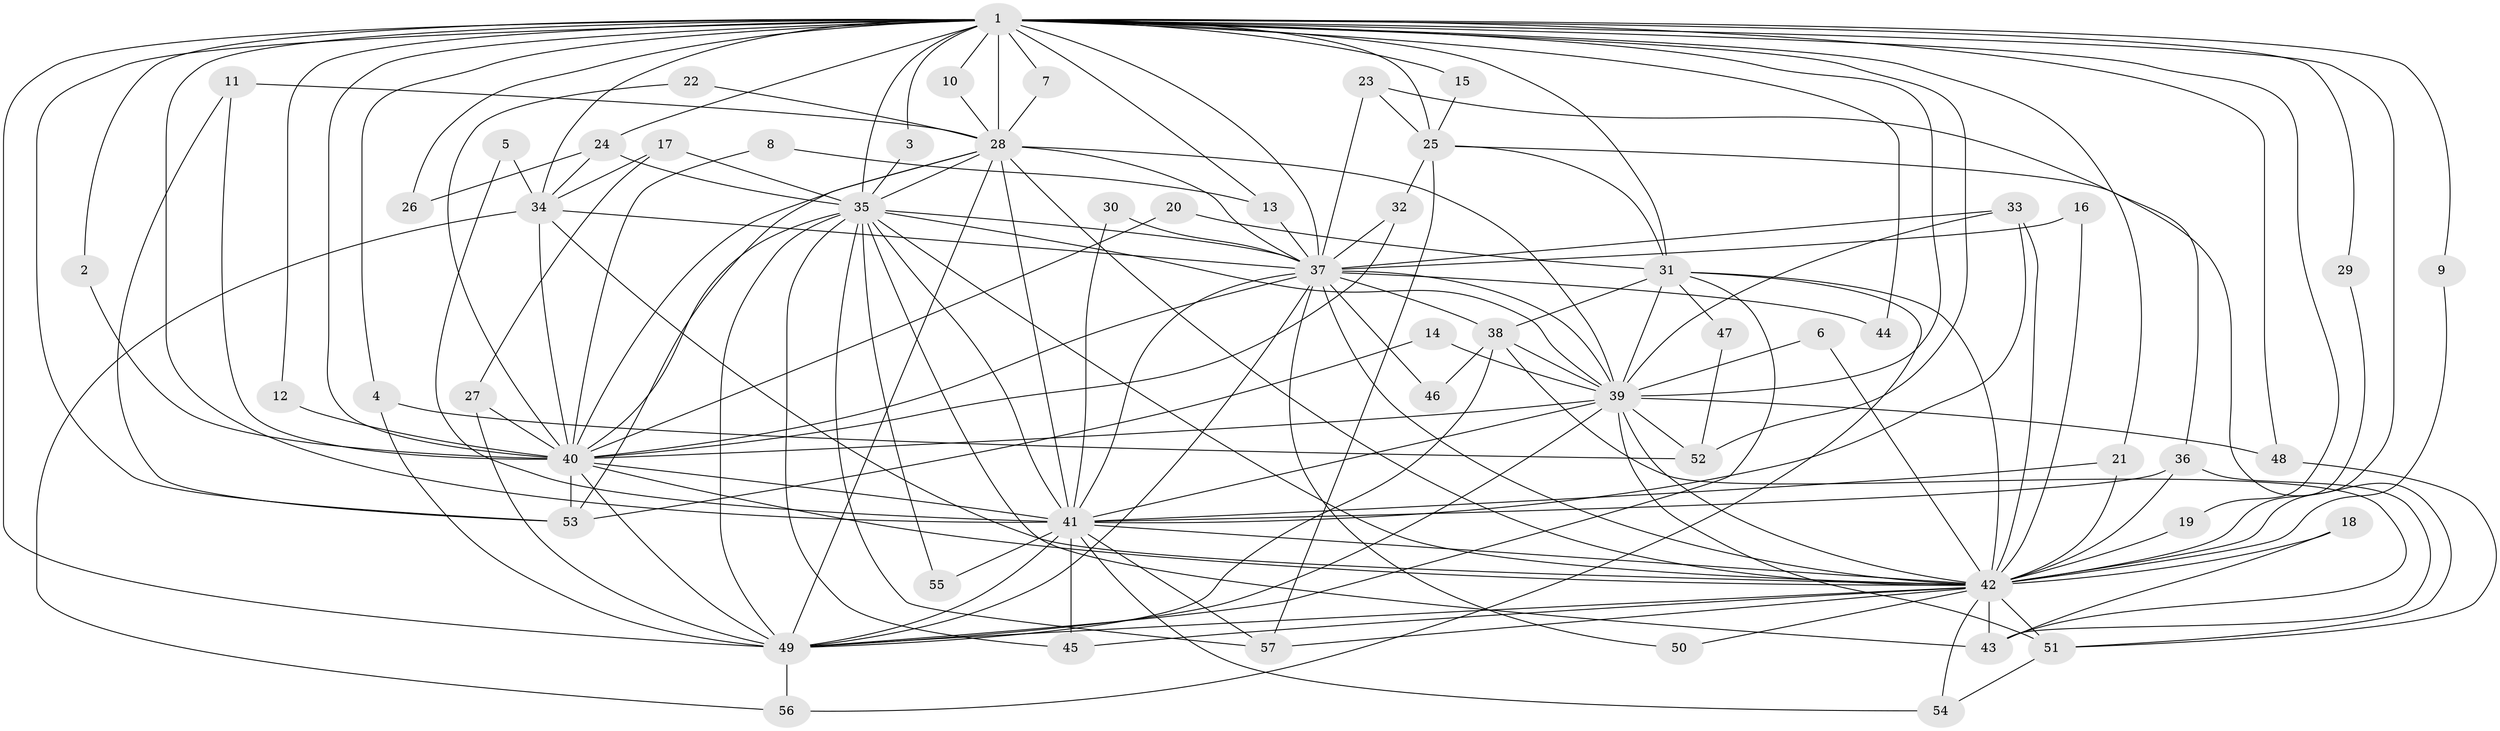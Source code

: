 // original degree distribution, {31: 0.017699115044247787, 12: 0.008849557522123894, 15: 0.008849557522123894, 17: 0.008849557522123894, 21: 0.008849557522123894, 26: 0.008849557522123894, 19: 0.008849557522123894, 18: 0.008849557522123894, 20: 0.008849557522123894, 2: 0.5486725663716814, 4: 0.10619469026548672, 3: 0.1592920353982301, 8: 0.017699115044247787, 5: 0.05309734513274336, 6: 0.008849557522123894, 7: 0.017699115044247787}
// Generated by graph-tools (version 1.1) at 2025/25/03/09/25 03:25:44]
// undirected, 57 vertices, 157 edges
graph export_dot {
graph [start="1"]
  node [color=gray90,style=filled];
  1;
  2;
  3;
  4;
  5;
  6;
  7;
  8;
  9;
  10;
  11;
  12;
  13;
  14;
  15;
  16;
  17;
  18;
  19;
  20;
  21;
  22;
  23;
  24;
  25;
  26;
  27;
  28;
  29;
  30;
  31;
  32;
  33;
  34;
  35;
  36;
  37;
  38;
  39;
  40;
  41;
  42;
  43;
  44;
  45;
  46;
  47;
  48;
  49;
  50;
  51;
  52;
  53;
  54;
  55;
  56;
  57;
  1 -- 2 [weight=1.0];
  1 -- 3 [weight=1.0];
  1 -- 4 [weight=1.0];
  1 -- 7 [weight=1.0];
  1 -- 9 [weight=1.0];
  1 -- 10 [weight=1.0];
  1 -- 12 [weight=1.0];
  1 -- 13 [weight=1.0];
  1 -- 15 [weight=1.0];
  1 -- 19 [weight=1.0];
  1 -- 21 [weight=1.0];
  1 -- 24 [weight=1.0];
  1 -- 25 [weight=1.0];
  1 -- 26 [weight=1.0];
  1 -- 28 [weight=2.0];
  1 -- 29 [weight=1.0];
  1 -- 31 [weight=1.0];
  1 -- 34 [weight=1.0];
  1 -- 35 [weight=2.0];
  1 -- 37 [weight=2.0];
  1 -- 39 [weight=2.0];
  1 -- 40 [weight=4.0];
  1 -- 41 [weight=2.0];
  1 -- 42 [weight=3.0];
  1 -- 44 [weight=1.0];
  1 -- 48 [weight=1.0];
  1 -- 49 [weight=3.0];
  1 -- 52 [weight=1.0];
  1 -- 53 [weight=1.0];
  2 -- 40 [weight=1.0];
  3 -- 35 [weight=1.0];
  4 -- 49 [weight=1.0];
  4 -- 52 [weight=1.0];
  5 -- 34 [weight=1.0];
  5 -- 41 [weight=1.0];
  6 -- 39 [weight=1.0];
  6 -- 42 [weight=1.0];
  7 -- 28 [weight=1.0];
  8 -- 13 [weight=1.0];
  8 -- 40 [weight=1.0];
  9 -- 42 [weight=1.0];
  10 -- 28 [weight=1.0];
  11 -- 28 [weight=1.0];
  11 -- 40 [weight=1.0];
  11 -- 53 [weight=1.0];
  12 -- 40 [weight=2.0];
  13 -- 37 [weight=2.0];
  14 -- 39 [weight=1.0];
  14 -- 53 [weight=1.0];
  15 -- 25 [weight=1.0];
  16 -- 37 [weight=1.0];
  16 -- 42 [weight=1.0];
  17 -- 27 [weight=1.0];
  17 -- 34 [weight=1.0];
  17 -- 35 [weight=1.0];
  18 -- 42 [weight=1.0];
  18 -- 43 [weight=1.0];
  19 -- 42 [weight=1.0];
  20 -- 31 [weight=1.0];
  20 -- 40 [weight=1.0];
  21 -- 41 [weight=1.0];
  21 -- 42 [weight=1.0];
  22 -- 28 [weight=1.0];
  22 -- 40 [weight=1.0];
  23 -- 25 [weight=1.0];
  23 -- 36 [weight=1.0];
  23 -- 37 [weight=1.0];
  24 -- 26 [weight=1.0];
  24 -- 34 [weight=1.0];
  24 -- 35 [weight=1.0];
  25 -- 31 [weight=1.0];
  25 -- 32 [weight=2.0];
  25 -- 51 [weight=1.0];
  25 -- 57 [weight=1.0];
  27 -- 40 [weight=1.0];
  27 -- 49 [weight=1.0];
  28 -- 35 [weight=1.0];
  28 -- 37 [weight=1.0];
  28 -- 39 [weight=1.0];
  28 -- 40 [weight=1.0];
  28 -- 41 [weight=2.0];
  28 -- 42 [weight=1.0];
  28 -- 49 [weight=1.0];
  28 -- 53 [weight=1.0];
  29 -- 42 [weight=1.0];
  30 -- 37 [weight=1.0];
  30 -- 41 [weight=1.0];
  31 -- 38 [weight=2.0];
  31 -- 39 [weight=1.0];
  31 -- 42 [weight=1.0];
  31 -- 47 [weight=1.0];
  31 -- 49 [weight=1.0];
  31 -- 56 [weight=1.0];
  32 -- 37 [weight=3.0];
  32 -- 40 [weight=1.0];
  33 -- 37 [weight=2.0];
  33 -- 39 [weight=1.0];
  33 -- 41 [weight=2.0];
  33 -- 42 [weight=1.0];
  34 -- 37 [weight=1.0];
  34 -- 40 [weight=1.0];
  34 -- 42 [weight=1.0];
  34 -- 56 [weight=1.0];
  35 -- 37 [weight=1.0];
  35 -- 39 [weight=1.0];
  35 -- 40 [weight=1.0];
  35 -- 41 [weight=1.0];
  35 -- 42 [weight=1.0];
  35 -- 43 [weight=2.0];
  35 -- 45 [weight=1.0];
  35 -- 49 [weight=2.0];
  35 -- 55 [weight=1.0];
  35 -- 57 [weight=1.0];
  36 -- 41 [weight=1.0];
  36 -- 42 [weight=2.0];
  36 -- 43 [weight=1.0];
  37 -- 38 [weight=1.0];
  37 -- 39 [weight=1.0];
  37 -- 40 [weight=1.0];
  37 -- 41 [weight=1.0];
  37 -- 42 [weight=2.0];
  37 -- 44 [weight=1.0];
  37 -- 46 [weight=1.0];
  37 -- 49 [weight=1.0];
  37 -- 50 [weight=1.0];
  38 -- 39 [weight=1.0];
  38 -- 43 [weight=1.0];
  38 -- 46 [weight=1.0];
  38 -- 49 [weight=1.0];
  39 -- 40 [weight=2.0];
  39 -- 41 [weight=1.0];
  39 -- 42 [weight=2.0];
  39 -- 48 [weight=1.0];
  39 -- 49 [weight=3.0];
  39 -- 51 [weight=1.0];
  39 -- 52 [weight=2.0];
  40 -- 41 [weight=1.0];
  40 -- 42 [weight=1.0];
  40 -- 49 [weight=1.0];
  40 -- 53 [weight=2.0];
  41 -- 42 [weight=1.0];
  41 -- 45 [weight=2.0];
  41 -- 49 [weight=1.0];
  41 -- 54 [weight=1.0];
  41 -- 55 [weight=1.0];
  41 -- 57 [weight=1.0];
  42 -- 43 [weight=1.0];
  42 -- 45 [weight=1.0];
  42 -- 49 [weight=1.0];
  42 -- 50 [weight=1.0];
  42 -- 51 [weight=2.0];
  42 -- 54 [weight=1.0];
  42 -- 57 [weight=1.0];
  47 -- 52 [weight=1.0];
  48 -- 51 [weight=1.0];
  49 -- 56 [weight=1.0];
  51 -- 54 [weight=1.0];
}
